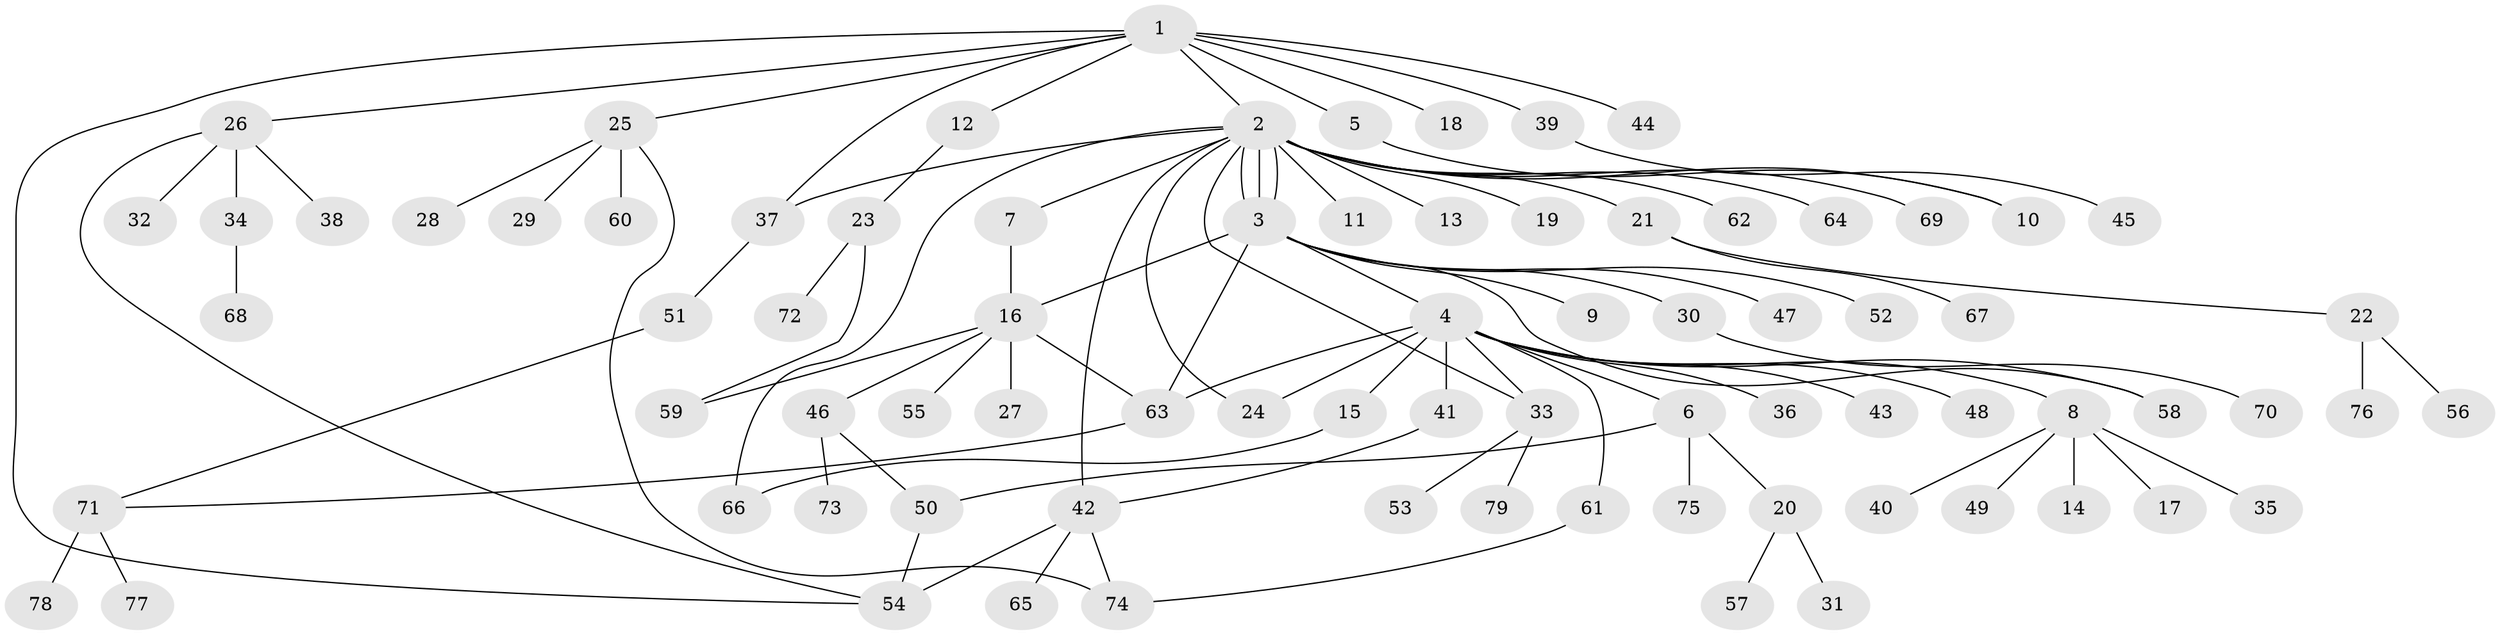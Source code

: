 // Generated by graph-tools (version 1.1) at 2025/47/03/09/25 04:47:57]
// undirected, 79 vertices, 98 edges
graph export_dot {
graph [start="1"]
  node [color=gray90,style=filled];
  1;
  2;
  3;
  4;
  5;
  6;
  7;
  8;
  9;
  10;
  11;
  12;
  13;
  14;
  15;
  16;
  17;
  18;
  19;
  20;
  21;
  22;
  23;
  24;
  25;
  26;
  27;
  28;
  29;
  30;
  31;
  32;
  33;
  34;
  35;
  36;
  37;
  38;
  39;
  40;
  41;
  42;
  43;
  44;
  45;
  46;
  47;
  48;
  49;
  50;
  51;
  52;
  53;
  54;
  55;
  56;
  57;
  58;
  59;
  60;
  61;
  62;
  63;
  64;
  65;
  66;
  67;
  68;
  69;
  70;
  71;
  72;
  73;
  74;
  75;
  76;
  77;
  78;
  79;
  1 -- 2;
  1 -- 5;
  1 -- 12;
  1 -- 18;
  1 -- 25;
  1 -- 26;
  1 -- 37;
  1 -- 39;
  1 -- 44;
  1 -- 54;
  2 -- 3;
  2 -- 3;
  2 -- 3;
  2 -- 7;
  2 -- 10;
  2 -- 11;
  2 -- 13;
  2 -- 19;
  2 -- 21;
  2 -- 24;
  2 -- 33;
  2 -- 37;
  2 -- 42;
  2 -- 62;
  2 -- 64;
  2 -- 66;
  2 -- 69;
  3 -- 4;
  3 -- 9;
  3 -- 16;
  3 -- 30;
  3 -- 47;
  3 -- 52;
  3 -- 58;
  3 -- 63;
  4 -- 6;
  4 -- 8;
  4 -- 15;
  4 -- 24;
  4 -- 33;
  4 -- 36;
  4 -- 41;
  4 -- 43;
  4 -- 48;
  4 -- 58;
  4 -- 61;
  4 -- 63;
  5 -- 10;
  6 -- 20;
  6 -- 50;
  6 -- 75;
  7 -- 16;
  8 -- 14;
  8 -- 17;
  8 -- 35;
  8 -- 40;
  8 -- 49;
  12 -- 23;
  15 -- 66;
  16 -- 27;
  16 -- 46;
  16 -- 55;
  16 -- 59;
  16 -- 63;
  20 -- 31;
  20 -- 57;
  21 -- 22;
  21 -- 67;
  22 -- 56;
  22 -- 76;
  23 -- 59;
  23 -- 72;
  25 -- 28;
  25 -- 29;
  25 -- 60;
  25 -- 74;
  26 -- 32;
  26 -- 34;
  26 -- 38;
  26 -- 54;
  30 -- 70;
  33 -- 53;
  33 -- 79;
  34 -- 68;
  37 -- 51;
  39 -- 45;
  41 -- 42;
  42 -- 54;
  42 -- 65;
  42 -- 74;
  46 -- 50;
  46 -- 73;
  50 -- 54;
  51 -- 71;
  61 -- 74;
  63 -- 71;
  71 -- 77;
  71 -- 78;
}
